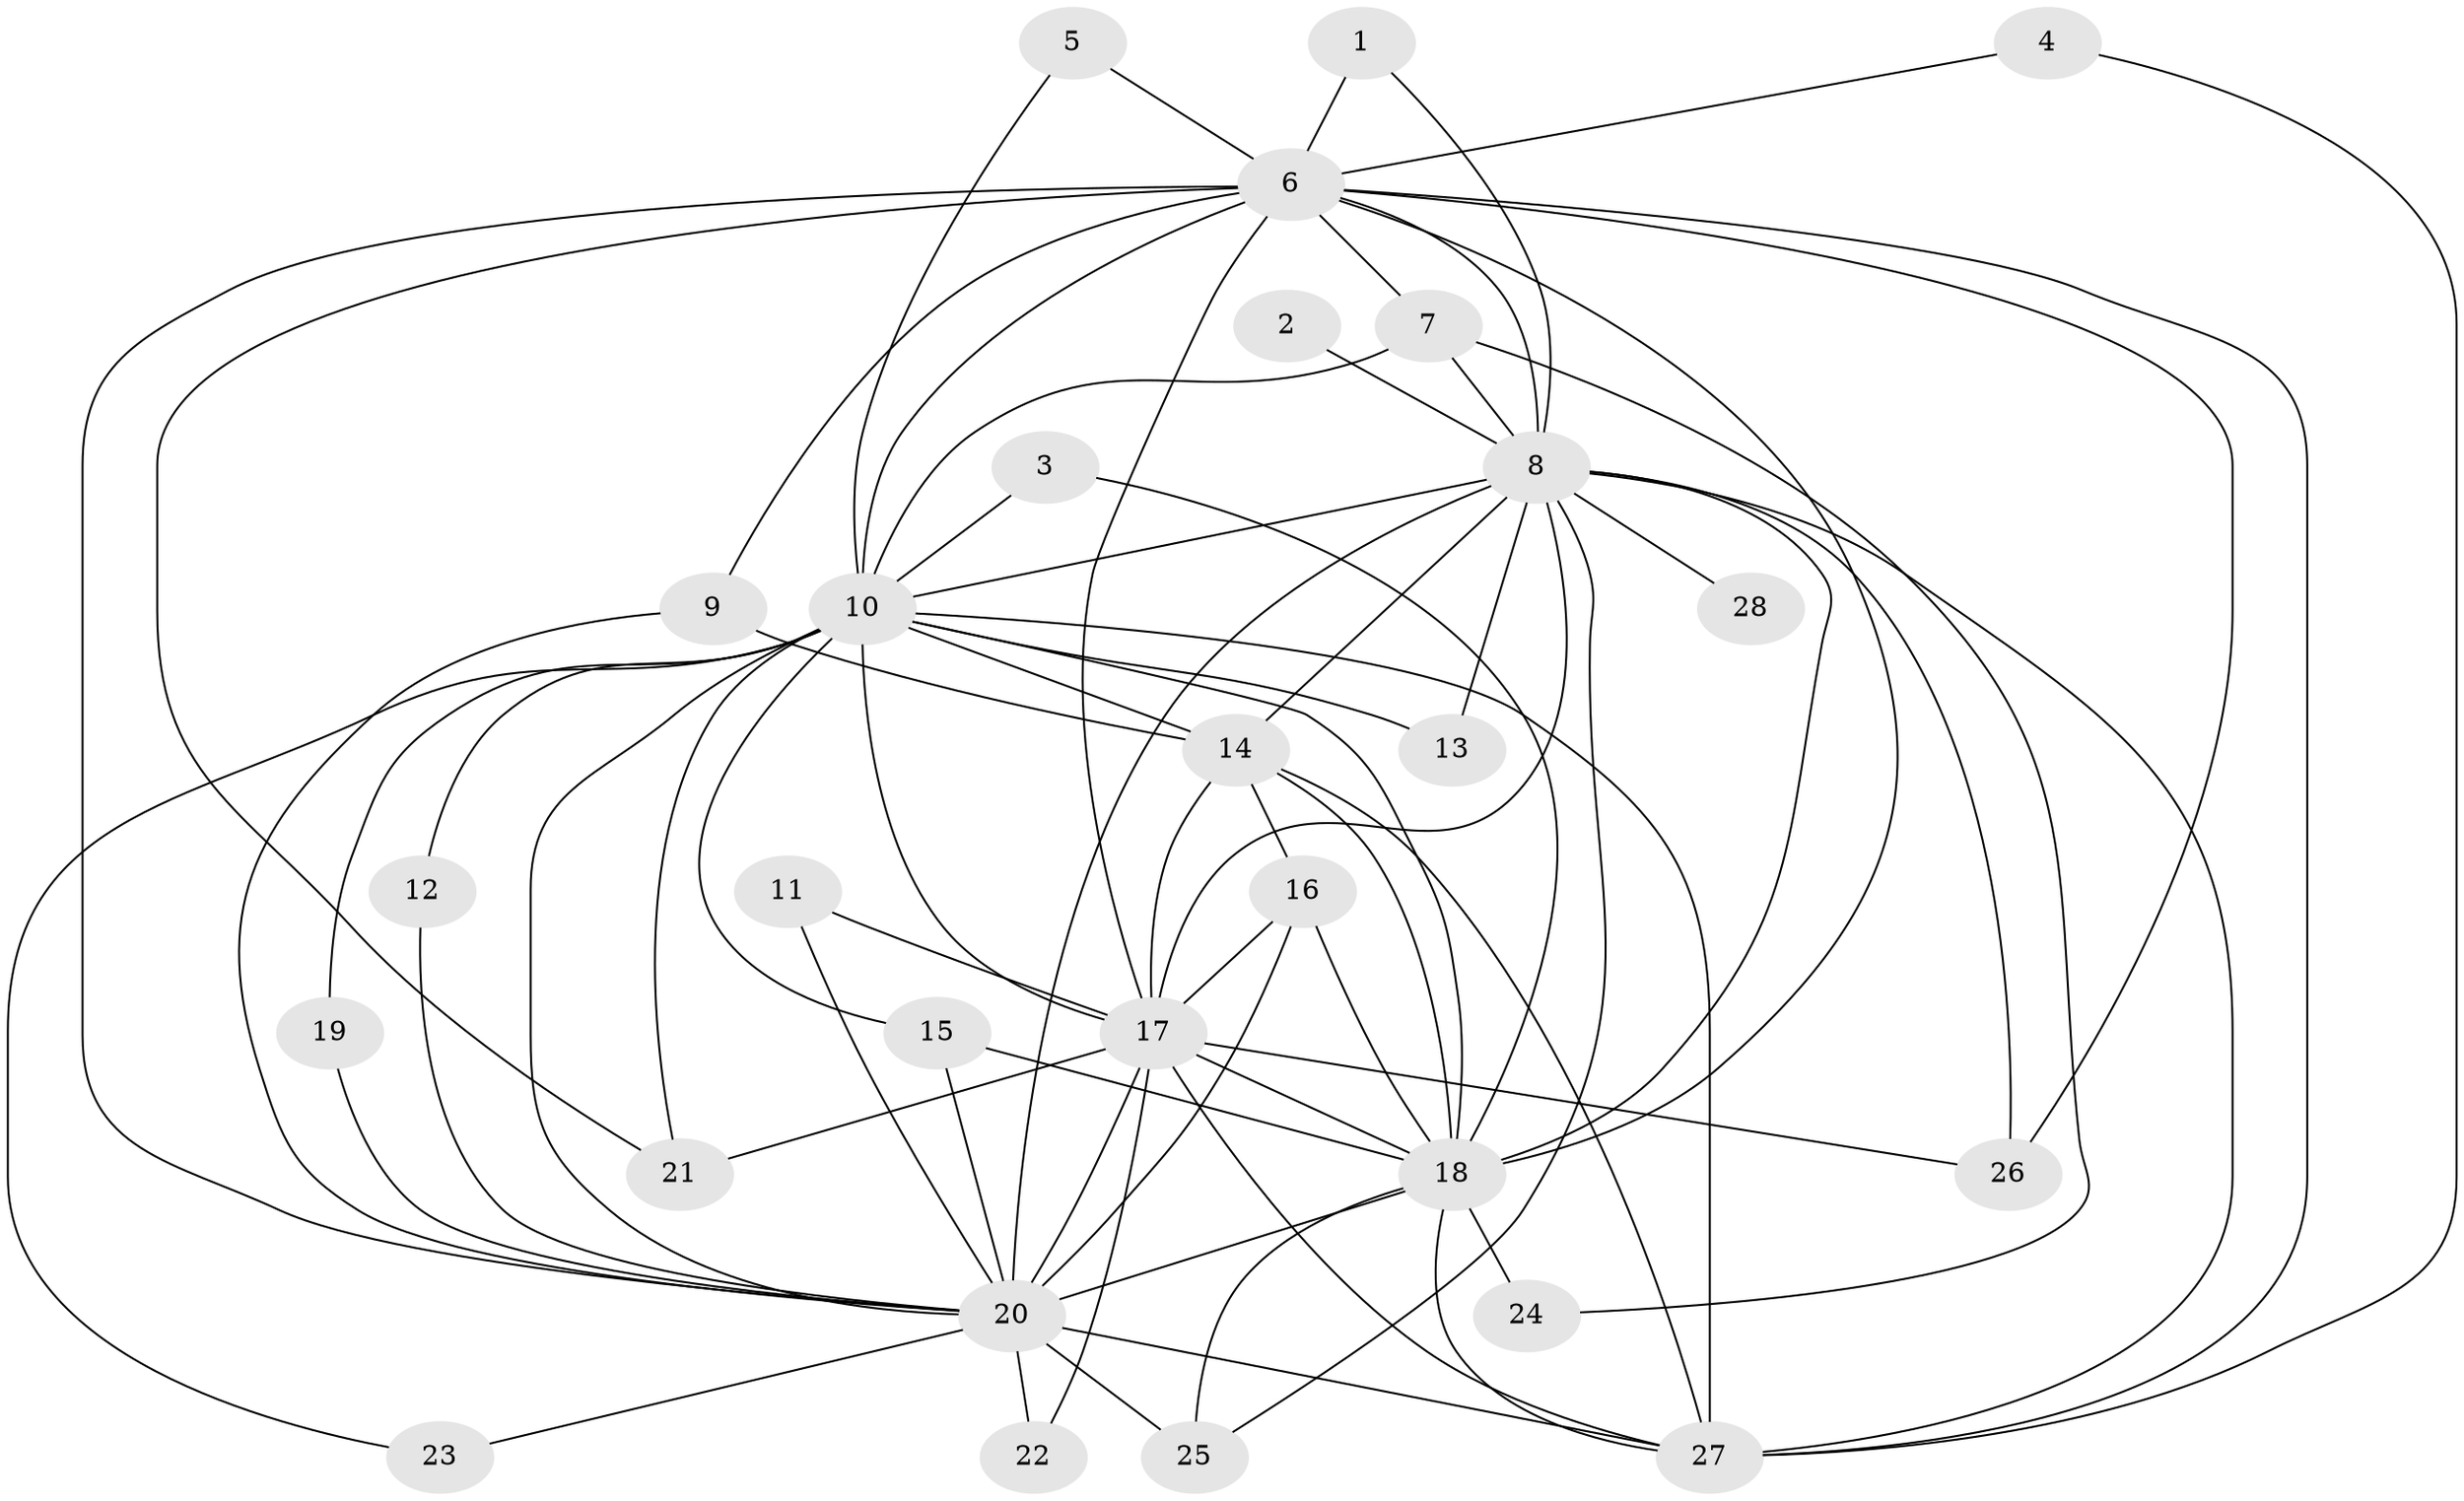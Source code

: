 // original degree distribution, {12: 0.017857142857142856, 14: 0.03571428571428571, 20: 0.017857142857142856, 16: 0.03571428571428571, 15: 0.017857142857142856, 13: 0.017857142857142856, 21: 0.017857142857142856, 18: 0.017857142857142856, 2: 0.5178571428571429, 4: 0.03571428571428571, 5: 0.03571428571428571, 3: 0.23214285714285715}
// Generated by graph-tools (version 1.1) at 2025/49/03/09/25 03:49:42]
// undirected, 28 vertices, 72 edges
graph export_dot {
graph [start="1"]
  node [color=gray90,style=filled];
  1;
  2;
  3;
  4;
  5;
  6;
  7;
  8;
  9;
  10;
  11;
  12;
  13;
  14;
  15;
  16;
  17;
  18;
  19;
  20;
  21;
  22;
  23;
  24;
  25;
  26;
  27;
  28;
  1 -- 6 [weight=1.0];
  1 -- 8 [weight=1.0];
  2 -- 8 [weight=1.0];
  3 -- 10 [weight=1.0];
  3 -- 18 [weight=1.0];
  4 -- 6 [weight=1.0];
  4 -- 27 [weight=1.0];
  5 -- 6 [weight=1.0];
  5 -- 10 [weight=1.0];
  6 -- 7 [weight=1.0];
  6 -- 8 [weight=1.0];
  6 -- 9 [weight=1.0];
  6 -- 10 [weight=2.0];
  6 -- 17 [weight=2.0];
  6 -- 18 [weight=2.0];
  6 -- 20 [weight=2.0];
  6 -- 21 [weight=1.0];
  6 -- 26 [weight=1.0];
  6 -- 27 [weight=2.0];
  7 -- 8 [weight=1.0];
  7 -- 10 [weight=1.0];
  7 -- 24 [weight=1.0];
  8 -- 10 [weight=2.0];
  8 -- 13 [weight=1.0];
  8 -- 14 [weight=1.0];
  8 -- 17 [weight=1.0];
  8 -- 18 [weight=2.0];
  8 -- 20 [weight=3.0];
  8 -- 25 [weight=1.0];
  8 -- 26 [weight=1.0];
  8 -- 27 [weight=2.0];
  8 -- 28 [weight=1.0];
  9 -- 14 [weight=1.0];
  9 -- 20 [weight=1.0];
  10 -- 12 [weight=1.0];
  10 -- 13 [weight=1.0];
  10 -- 14 [weight=1.0];
  10 -- 15 [weight=1.0];
  10 -- 17 [weight=2.0];
  10 -- 18 [weight=5.0];
  10 -- 19 [weight=1.0];
  10 -- 20 [weight=4.0];
  10 -- 21 [weight=1.0];
  10 -- 23 [weight=1.0];
  10 -- 27 [weight=3.0];
  11 -- 17 [weight=1.0];
  11 -- 20 [weight=1.0];
  12 -- 20 [weight=1.0];
  14 -- 16 [weight=1.0];
  14 -- 17 [weight=1.0];
  14 -- 18 [weight=2.0];
  14 -- 27 [weight=1.0];
  15 -- 18 [weight=1.0];
  15 -- 20 [weight=2.0];
  16 -- 17 [weight=1.0];
  16 -- 18 [weight=1.0];
  16 -- 20 [weight=1.0];
  17 -- 18 [weight=3.0];
  17 -- 20 [weight=3.0];
  17 -- 21 [weight=1.0];
  17 -- 22 [weight=1.0];
  17 -- 26 [weight=1.0];
  17 -- 27 [weight=1.0];
  18 -- 20 [weight=4.0];
  18 -- 24 [weight=1.0];
  18 -- 25 [weight=1.0];
  18 -- 27 [weight=2.0];
  19 -- 20 [weight=1.0];
  20 -- 22 [weight=1.0];
  20 -- 23 [weight=1.0];
  20 -- 25 [weight=1.0];
  20 -- 27 [weight=2.0];
}
